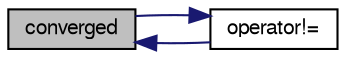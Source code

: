 digraph "converged"
{
  bgcolor="transparent";
  edge [fontname="FreeSans",fontsize="10",labelfontname="FreeSans",labelfontsize="10"];
  node [fontname="FreeSans",fontsize="10",shape=record];
  rankdir="LR";
  Node111 [label="converged",height=0.2,width=0.4,color="black", fillcolor="grey75", style="filled", fontcolor="black"];
  Node111 -> Node112 [dir="back",color="midnightblue",fontsize="10",style="solid",fontname="FreeSans"];
  Node112 [label="operator!=",height=0.2,width=0.4,color="black",URL="$a26810.html#a2951cfedc7b3fb390eec4d7b3469ec2f"];
  Node112 -> Node111 [dir="back",color="midnightblue",fontsize="10",style="solid",fontname="FreeSans"];
}

